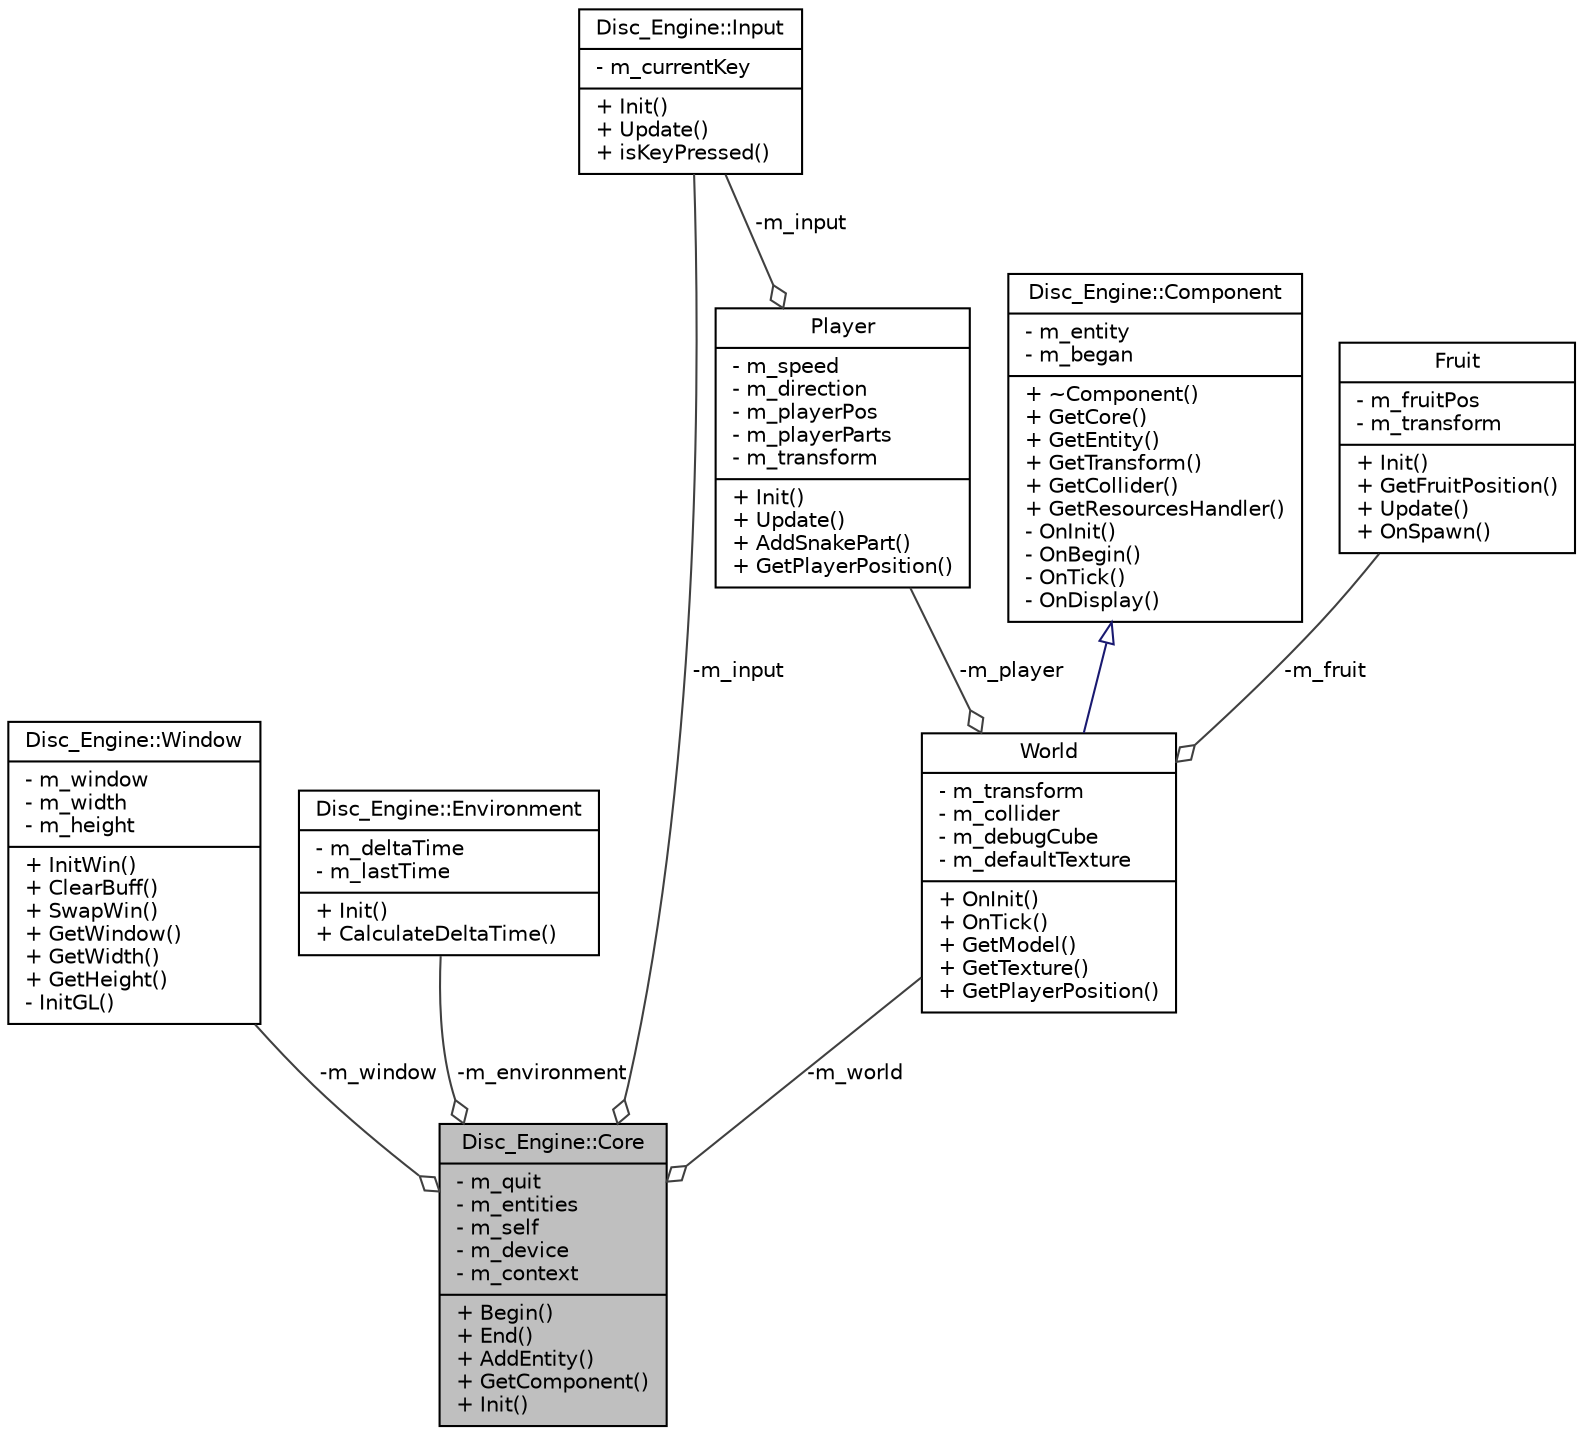 digraph "Disc_Engine::Core"
{
  edge [fontname="Helvetica",fontsize="10",labelfontname="Helvetica",labelfontsize="10"];
  node [fontname="Helvetica",fontsize="10",shape=record];
  Node1 [label="{Disc_Engine::Core\n|- m_quit\l- m_entities\l- m_self\l- m_device\l- m_context\l|+ Begin()\l+ End()\l+ AddEntity()\l+ GetComponent()\l+ Init()\l}",height=0.2,width=0.4,color="black", fillcolor="grey75", style="filled", fontcolor="black"];
  Node2 -> Node1 [color="grey25",fontsize="10",style="solid",label=" -m_window" ,arrowhead="odiamond",fontname="Helvetica"];
  Node2 [label="{Disc_Engine::Window\n|- m_window\l- m_width\l- m_height\l|+ InitWin()\l+ ClearBuff()\l+ SwapWin()\l+ GetWindow()\l+ GetWidth()\l+ GetHeight()\l- InitGL()\l}",height=0.2,width=0.4,color="black", fillcolor="white", style="filled",URL="$class_disc___engine_1_1_window.html"];
  Node3 -> Node1 [color="grey25",fontsize="10",style="solid",label=" -m_environment" ,arrowhead="odiamond",fontname="Helvetica"];
  Node3 [label="{Disc_Engine::Environment\n|- m_deltaTime\l- m_lastTime\l|+ Init()\l+ CalculateDeltaTime()\l}",height=0.2,width=0.4,color="black", fillcolor="white", style="filled",URL="$class_disc___engine_1_1_environment.html"];
  Node4 -> Node1 [color="grey25",fontsize="10",style="solid",label=" -m_input" ,arrowhead="odiamond",fontname="Helvetica"];
  Node4 [label="{Disc_Engine::Input\n|- m_currentKey\l|+ Init()\l+ Update()\l+ isKeyPressed()\l}",height=0.2,width=0.4,color="black", fillcolor="white", style="filled",URL="$class_disc___engine_1_1_input.html"];
  Node5 -> Node1 [color="grey25",fontsize="10",style="solid",label=" -m_world" ,arrowhead="odiamond",fontname="Helvetica"];
  Node5 [label="{World\n|- m_transform\l- m_collider\l- m_debugCube\l- m_defaultTexture\l|+ OnInit()\l+ OnTick()\l+ GetModel()\l+ GetTexture()\l+ GetPlayerPosition()\l}",height=0.2,width=0.4,color="black", fillcolor="white", style="filled",URL="$class_world.html"];
  Node6 -> Node5 [dir="back",color="midnightblue",fontsize="10",style="solid",arrowtail="onormal",fontname="Helvetica"];
  Node6 [label="{Disc_Engine::Component\n|- m_entity\l- m_began\l|+ ~Component()\l+ GetCore()\l+ GetEntity()\l+ GetTransform()\l+ GetCollider()\l+ GetResourcesHandler()\l- OnInit()\l- OnBegin()\l- OnTick()\l- OnDisplay()\l}",height=0.2,width=0.4,color="black", fillcolor="white", style="filled",URL="$class_disc___engine_1_1_component.html"];
  Node7 -> Node5 [color="grey25",fontsize="10",style="solid",label=" -m_player" ,arrowhead="odiamond",fontname="Helvetica"];
  Node7 [label="{Player\n|- m_speed\l- m_direction\l- m_playerPos\l- m_playerParts\l- m_transform\l|+ Init()\l+ Update()\l+ AddSnakePart()\l+ GetPlayerPosition()\l}",height=0.2,width=0.4,color="black", fillcolor="white", style="filled",URL="$class_player.html"];
  Node4 -> Node7 [color="grey25",fontsize="10",style="solid",label=" -m_input" ,arrowhead="odiamond",fontname="Helvetica"];
  Node8 -> Node5 [color="grey25",fontsize="10",style="solid",label=" -m_fruit" ,arrowhead="odiamond",fontname="Helvetica"];
  Node8 [label="{Fruit\n|- m_fruitPos\l- m_transform\l|+ Init()\l+ GetFruitPosition()\l+ Update()\l+ OnSpawn()\l}",height=0.2,width=0.4,color="black", fillcolor="white", style="filled",URL="$class_fruit.html"];
}
